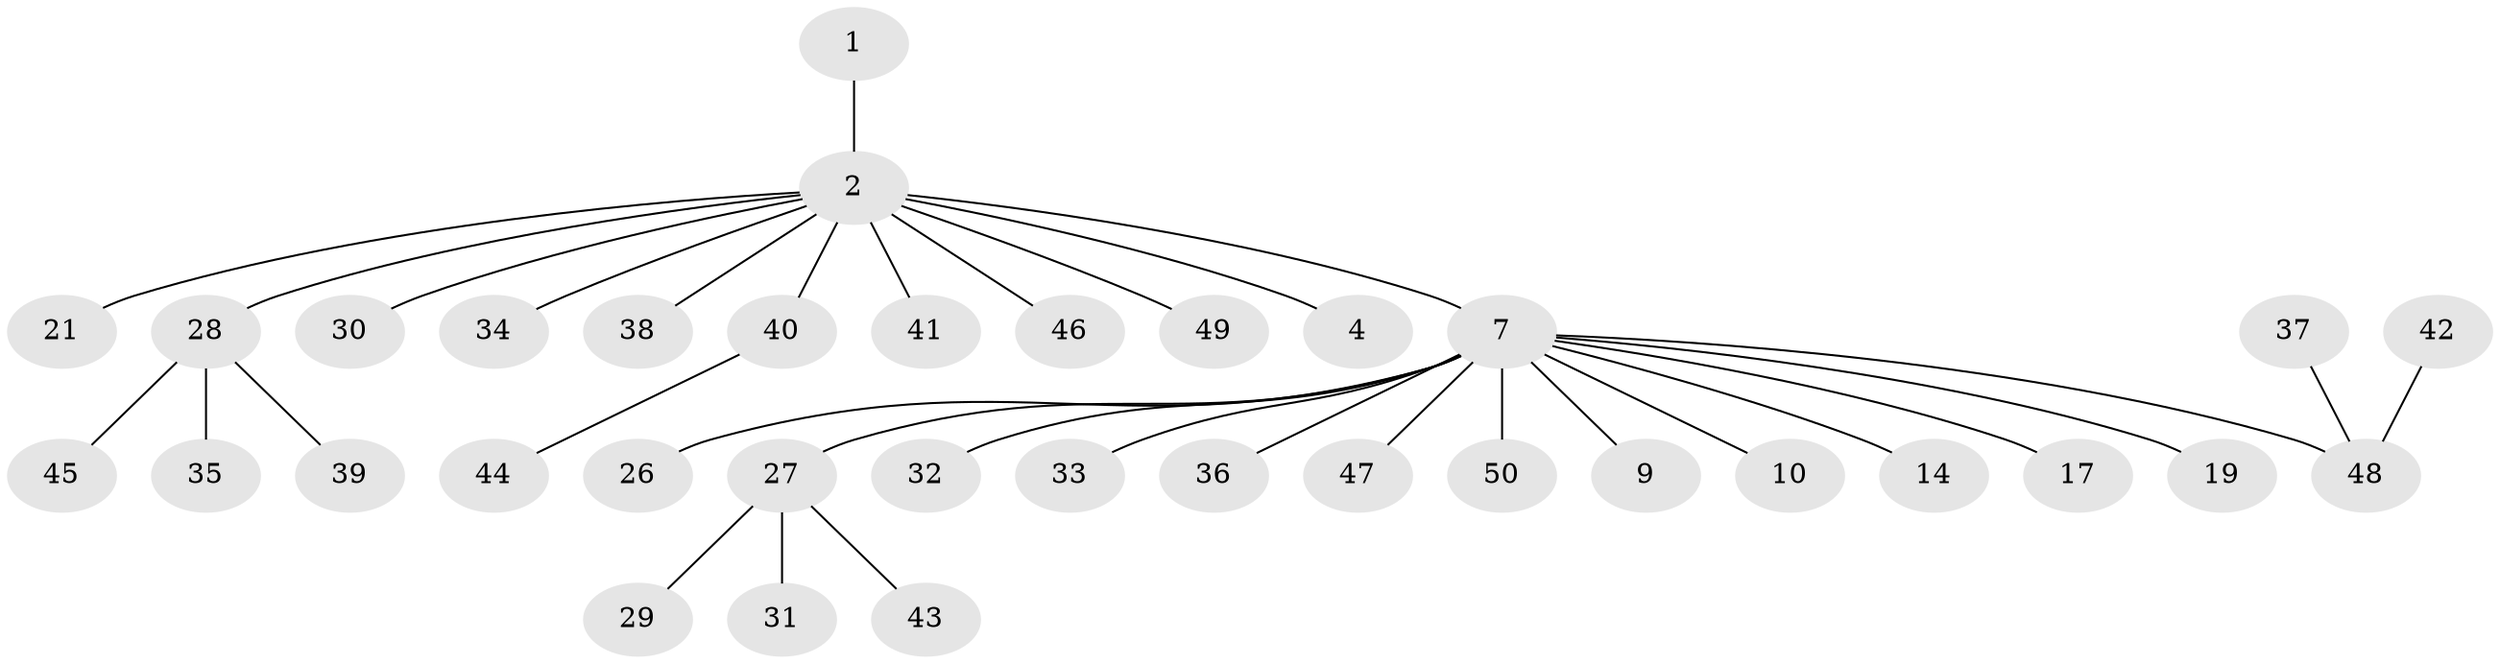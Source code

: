 // original degree distribution, {1: 0.68, 13: 0.02, 11: 0.02, 2: 0.12, 3: 0.06, 7: 0.02, 4: 0.08}
// Generated by graph-tools (version 1.1) at 2025/50/03/04/25 21:50:10]
// undirected, 35 vertices, 34 edges
graph export_dot {
graph [start="1"]
  node [color=gray90,style=filled];
  1;
  2;
  4;
  7 [super="+3"];
  9;
  10;
  14 [super="+12"];
  17;
  19 [super="+13"];
  21 [super="+5"];
  26;
  27 [super="+18+20+22"];
  28;
  29;
  30;
  31;
  32;
  33;
  34;
  35;
  36 [super="+16"];
  37;
  38;
  39;
  40;
  41;
  42 [super="+24"];
  43;
  44;
  45;
  46 [super="+25"];
  47;
  48 [super="+15"];
  49;
  50;
  1 -- 2;
  2 -- 4;
  2 -- 7 [weight=2];
  2 -- 28;
  2 -- 30;
  2 -- 34;
  2 -- 38;
  2 -- 40;
  2 -- 41;
  2 -- 49;
  2 -- 21;
  2 -- 46;
  7 -- 9;
  7 -- 10;
  7 -- 47;
  7 -- 48 [weight=2];
  7 -- 32;
  7 -- 33;
  7 -- 17;
  7 -- 50;
  7 -- 26;
  7 -- 27;
  7 -- 14;
  7 -- 19;
  7 -- 36;
  27 -- 29;
  27 -- 31;
  27 -- 43;
  28 -- 35;
  28 -- 39;
  28 -- 45;
  37 -- 48;
  40 -- 44;
  42 -- 48;
}
